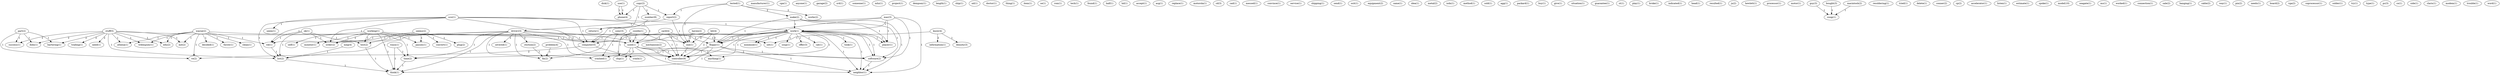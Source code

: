digraph G {
  disk [ label="disk(1)" ];
  stuff [ label="stuff(5)" ];
  wdempsey [ label="wdempsey(1)" ];
  used [ label="used(1)" ];
  trading [ label="trading(1)" ];
  edu [ label="edu(2)" ];
  mit [ label="mit(2)" ];
  need [ label="need(1)" ];
  success [ label="success(1)" ];
  athena [ label="athena(1)" ];
  bartering [ label="bartering(1)" ];
  list [ label="list(2)" ];
  didn [ label="didn(1)" ];
  manufacturer [ label="manufacturer(1)" ];
  cga [ label="cga(1)" ];
  couldn [ label="couldn(1)" ];
  chip [ label="chip(1)" ];
  fix [ label="fix(2)" ];
  controller [ label="controller(9)" ];
  problem [ label="problem(4)" ];
  anyone [ label="anyone(1)" ];
  wayne [ label="wayne(2)" ];
  decided [ label="decided(1)" ];
  throw [ label="throw(1)" ];
  rid [ label="rid(1)" ];
  clean [ label="clean(1)" ];
  ve [ label="ve(2)" ];
  garage [ label="garage(2)" ];
  srd [ label="srd(1)" ];
  copy [ label="copy(2)" ];
  number [ label="number(8)" ];
  report [ label="report(2)" ];
  return [ label="return(1)" ];
  phone [ label="phone(4)" ];
  someone [ label="someone(1)" ];
  mhz [ label="mhz(1)" ];
  project [ label="project(1)" ];
  dempsey [ label="dempsey(1)" ];
  working [ label="working(1)" ];
  self [ label="self(1)" ];
  monitor [ label="monitor(1)" ];
  passes [ label="passes(1)" ];
  test [ label="test(2)" ];
  order [ label="order(2)" ];
  time [ label="time(2)" ];
  think [ label="think(1)" ];
  length [ label="length(1)" ];
  tested [ label="tested(1)" ];
  works [ label="works(2)" ];
  make [ label="make(2)" ];
  one [ label="one(1)" ];
  ship [ label="ship(1)" ];
  nd [ label="nd(1)" ];
  doctor [ label="doctor(1)" ];
  thing [ label="thing(1)" ];
  card [ label="card(4)" ];
  floppy [ label="floppy(1)" ];
  item [ label="item(1)" ];
  use [ label="use(1)" ];
  se [ label="se(1)" ];
  rom [ label="rom(1)" ];
  tech [ label="tech(1)" ];
  found [ label="found(1)" ];
  drive [ label="drive(23)" ];
  mechanism [ label="mechanism(2)" ];
  half [ label="half(1)" ];
  hd [ label="hd(1)" ];
  work [ label="work(6)" ];
  soup [ label="soup(1)" ];
  offer [ label="offer(3)" ];
  cat [ label="cat(1)" ];
  anything [ label="anything(1)" ];
  took [ label="took(1)" ];
  minimize [ label="minimize(1)" ];
  player [ label="player(1)" ];
  software [ label="software(2)" ];
  computer [ label="computer(5)" ];
  neighbor [ label="neighbor(1)" ];
  accept [ label="accept(1)" ];
  acg [ label="acg(1)" ];
  replace [ label="replace(1)" ];
  motorola [ label="motorola(1)" ];
  scsi [ label="scsi(1)" ];
  seem [ label="seem(1)" ];
  work [ label="work(1)" ];
  know [ label="know(4)" ];
  information [ label="information(1)" ];
  set [ label="set(1)" ];
  density [ label="density(3)" ];
  cd [ label="cd(3)" ];
  cad [ label="cad(1)" ];
  messed [ label="messed(1)" ];
  convince [ label="convince(1)" ];
  service [ label="service(1)" ];
  shipping [ label="shipping(1)" ];
  send [ label="send(1)" ];
  ocit [ label="ocit(1)" ];
  equipment [ label="equipment(2)" ];
  stiction [ label="stiction(2)" ];
  crashed [ label="crashed(1)" ];
  severed [ label="severed(1)" ];
  seems [ label="seems(2)" ];
  convert [ label="convert(1)" ];
  plug [ label="plug(2)" ];
  came [ label="came(1)" ];
  sony [ label="sony(3)" ];
  idea [ label="idea(1)" ];
  metal [ label="metal(2)" ];
  isdn [ label="isdn(1)" ];
  method [ label="method(1)" ];
  sold [ label="sold(1)" ];
  agg [ label="agg(1)" ];
  packard [ label="packard(1)" ];
  buy [ label="buy(1)" ];
  give [ label="give(1)" ];
  situation [ label="situation(1)" ];
  guarantee [ label="guarantee(1)" ];
  st [ label="st(1)" ];
  play [ label="play(1)" ];
  bit [ label="bit(4)" ];
  broke [ label="broke(1)" ];
  indicated [ label="indicated(1)" ];
  head [ label="head(1)" ];
  wasn [ label="wasn(1)" ];
  resulted [ label="resulted(1)" ];
  part [ label="part(2)" ];
  mac [ label="mac(3)" ];
  ju [ label="ju(2)" ];
  hewlett [ label="hewlett(1)" ];
  processor [ label="processor(1)" ];
  motor [ label="motor(1)" ];
  haven [ label="haven(2)" ];
  ok [ label="ok(1)" ];
  use [ label="use(1)" ];
  guy [ label="guy(3)" ];
  swap [ label="swap(1)" ];
  resoldering [ label="resoldering(1)" ];
  tried [ label="tried(1)" ];
  delete [ label="delete(1)" ];
  conner [ label="conner(2)" ];
  cp [ label="cp(2)" ];
  accelerator [ label="accelerator(1)" ];
  listen [ label="listen(1)" ];
  estimate [ label="estimate(1)" ];
  spoke [ label="spoke(1)" ];
  model [ label="model(10)" ];
  seagate [ label="seagate(1)" ];
  meg [ label="meg(4)" ];
  ms [ label="ms(1)" ];
  worked [ label="worked(1)" ];
  bought [ label="bought(3)" ];
  connection [ label="connection(1)" ];
  sale [ label="sale(2)" ];
  banging [ label="banging(1)" ];
  cable [ label="cable(2)" ];
  way [ label="way(1)" ];
  pin [ label="pin(2)" ];
  needs [ label="needs(1)" ];
  crash [ label="crash(1)" ];
  board [ label="board(2)" ];
  vga [ label="vga(2)" ];
  coprocessor [ label="coprocessor(1)" ];
  solder [ label="solder(1)" ];
  try [ label="try(1)" ];
  type [ label="type(1)" ];
  pc [ label="pc(3)" ];
  co [ label="co(1)" ];
  macintosh [ label="macintosh(2)" ];
  side [ label="side(1)" ];
  claris [ label="claris(1)" ];
  modem [ label="modem(1)" ];
  trouble [ label="trouble(1)" ];
  word [ label="word(1)" ];
  guarantee [ label="guarantee(1)" ];
  stuff -> wdempsey [ label="1" ];
  stuff -> used [ label="1" ];
  stuff -> trading [ label="2" ];
  stuff -> edu [ label="1" ];
  stuff -> mit [ label="1" ];
  stuff -> need [ label="2" ];
  stuff -> success [ label="2" ];
  stuff -> athena [ label="1" ];
  stuff -> bartering [ label="2" ];
  stuff -> list [ label="1" ];
  stuff -> didn [ label="2" ];
  couldn -> used [ label="1" ];
  couldn -> chip [ label="1" ];
  couldn -> fix [ label="1" ];
  couldn -> controller [ label="1" ];
  problem -> fix [ label="1" ];
  wayne -> decided [ label="1" ];
  wayne -> wdempsey [ label="1" ];
  wayne -> throw [ label="1" ];
  wayne -> used [ label="1" ];
  wayne -> edu [ label="1" ];
  wayne -> mit [ label="1" ];
  wayne -> athena [ label="1" ];
  wayne -> rid [ label="1" ];
  wayne -> clean [ label="1" ];
  wayne -> ve [ label="1" ];
  copy -> number [ label="1" ];
  copy -> report [ label="1" ];
  copy -> return [ label="1" ];
  copy -> phone [ label="1" ];
  number -> return [ label="1" ];
  working -> self [ label="1" ];
  working -> monitor [ label="1" ];
  working -> used [ label="1" ];
  working -> passes [ label="1" ];
  working -> test [ label="1" ];
  working -> order [ label="2" ];
  working -> time [ label="1" ];
  working -> think [ label="1" ];
  tested -> report [ label="1" ];
  tested -> works [ label="2" ];
  tested -> make [ label="2" ];
  tested -> one [ label="2" ];
  card -> used [ label="1" ];
  card -> floppy [ label="2" ];
  card -> one [ label="1" ];
  card -> order [ label="1" ];
  card -> controller [ label="1" ];
  use -> phone [ label="1" ];
  report -> drive [ label="1" ];
  report -> one [ label="1" ];
  mechanism -> controller [ label="1" ];
  work -> soup [ label="1" ];
  work -> offer [ label="1" ];
  work -> cat [ label="1" ];
  work -> used [ label="1" ];
  work -> anything [ label="1" ];
  work -> took [ label="1" ];
  work -> floppy [ label="1" ];
  work -> minimize [ label="1" ];
  work -> player [ label="1" ];
  work -> software [ label="1" ];
  work -> computer [ label="1" ];
  work -> controller [ label="1" ];
  work -> neighbor [ label="1" ];
  scsi -> used [ label="1" ];
  scsi -> seem [ label="1" ];
  scsi -> work [ label="1" ];
  scsi -> rid [ label="1" ];
  scsi -> computer [ label="1" ];
  scsi -> order [ label="1" ];
  scsi -> controller [ label="2" ];
  scsi -> list [ label="1" ];
  know -> information [ label="2" ];
  know -> set [ label="1" ];
  know -> density [ label="1" ];
  drive -> stiction [ label="2" ];
  drive -> crashed [ label="1" ];
  drive -> fix [ label="1" ];
  drive -> rid [ label="1" ];
  drive -> severed [ label="2" ];
  drive -> one [ label="2" ];
  drive -> set [ label="1" ];
  drive -> computer [ label="1" ];
  drive -> controller [ label="1" ];
  drive -> list [ label="1" ];
  drive -> time [ label="1" ];
  drive -> think [ label="1" ];
  seems -> passes [ label="1" ];
  seems -> convert [ label="1" ];
  seems -> plug [ label="1" ];
  seems -> test [ label="1" ];
  seems -> order [ label="1" ];
  sony -> used [ label="1" ];
  sony -> crashed [ label="1" ];
  stiction -> fix [ label="1" ];
  used -> chip [ label="1" ];
  used -> crashed [ label="1" ];
  used -> anything [ label="1" ];
  used -> software [ label="1" ];
  used -> controller [ label="1" ];
  used -> neighbor [ label="1" ];
  bit -> floppy [ label="3" ];
  bit -> one [ label="2" ];
  bit -> controller [ label="2" ];
  wasn -> time [ label="1" ];
  wasn -> think [ label="1" ];
  part -> success [ label="1" ];
  part -> bartering [ label="1" ];
  part -> didn [ label="1" ];
  part -> ve [ label="1" ];
  mac -> work [ label="1" ];
  mac -> floppy [ label="1" ];
  mac -> player [ label="1" ];
  mac -> software [ label="1" ];
  mac -> computer [ label="1" ];
  mac -> neighbor [ label="1" ];
  make -> work [ label="1" ];
  make -> floppy [ label="1" ];
  make -> player [ label="1" ];
  make -> software [ label="1" ];
  make -> neighbor [ label="1" ];
  work -> floppy [ label="1" ];
  work -> minimize [ label="1" ];
  work -> player [ label="1" ];
  work -> software [ label="1" ];
  work -> computer [ label="1" ];
  work -> controller [ label="1" ];
  work -> neighbor [ label="1" ];
  haven -> one [ label="1" ];
  ok -> rid [ label="1" ];
  ok -> test [ label="1" ];
  ok -> order [ label="1" ];
  ok -> list [ label="1" ];
  use -> phone [ label="1" ];
  guy -> swap [ label="1" ];
  rid -> list [ label="1" ];
  floppy -> software [ label="1" ];
  floppy -> controller [ label="1" ];
  floppy -> neighbor [ label="1" ];
  floppy -> time [ label="1" ];
  floppy -> think [ label="1" ];
  meg -> list [ label="1" ];
  one -> controller [ label="1" ];
  bought -> swap [ label="1" ];
  software -> neighbor [ label="1" ];
  test -> think [ label="1" ];
  computer -> crash [ label="1" ];
  computer -> ve [ label="2" ];
  list -> think [ label="1" ];
  macintosh -> swap [ label="1" ];
  time -> think [ label="1" ];
}
